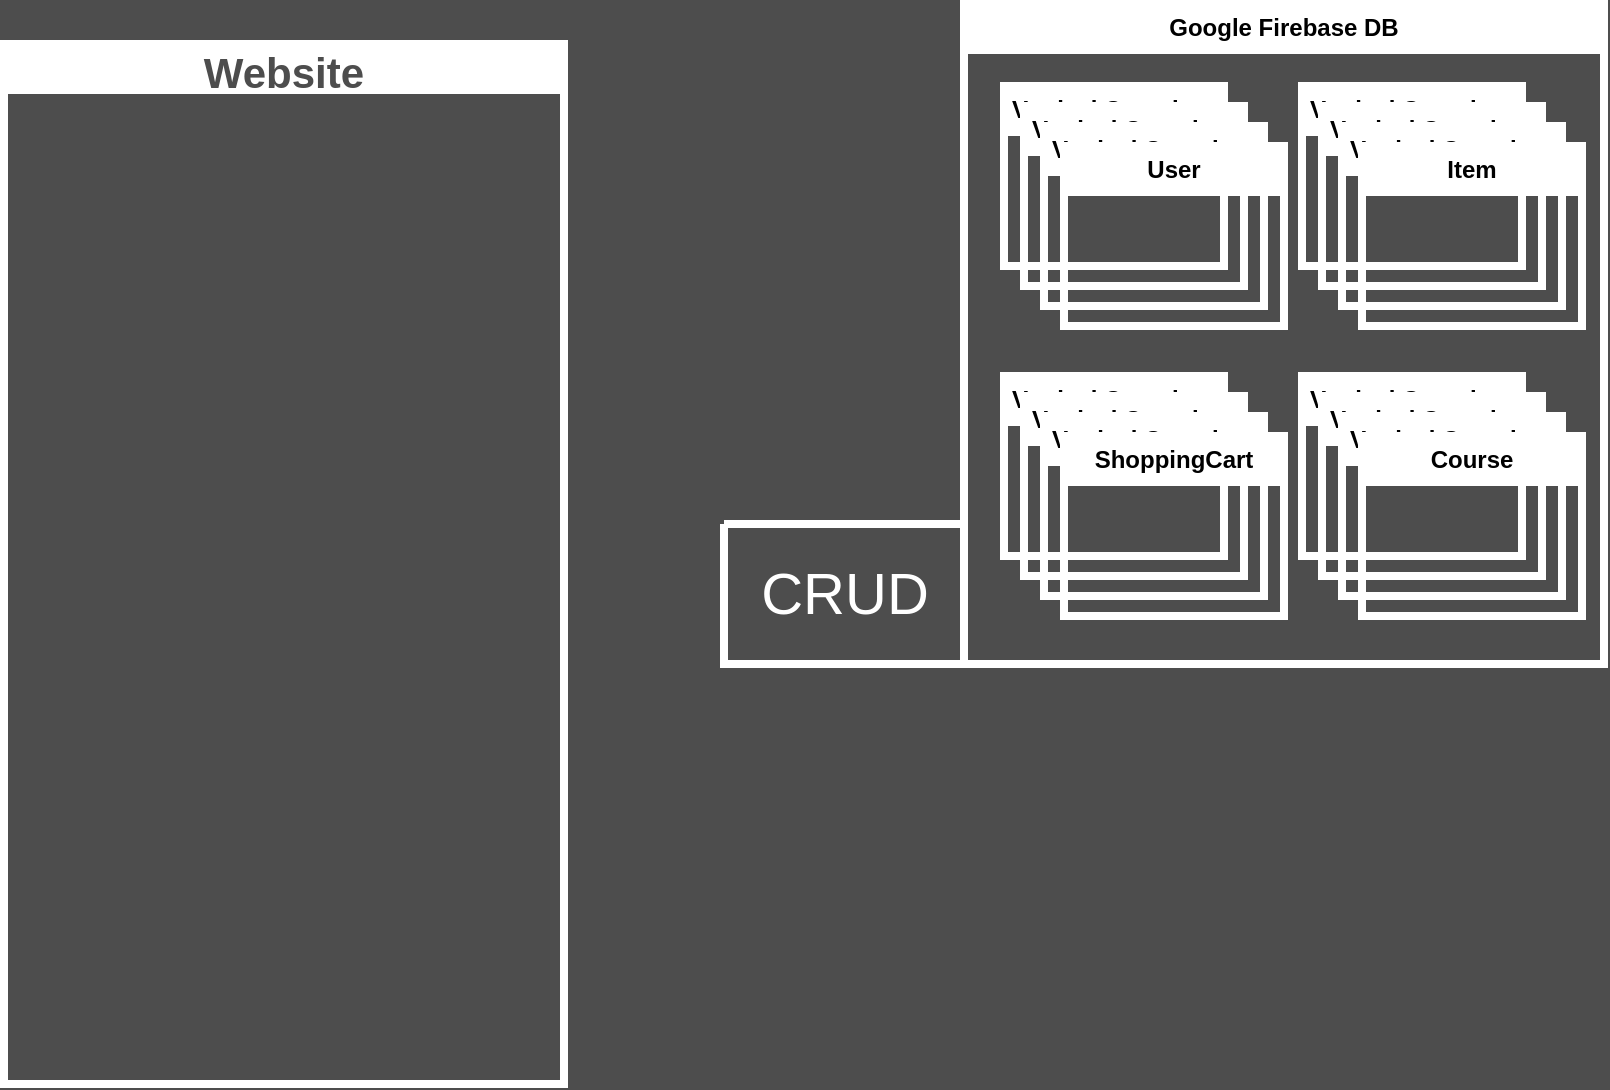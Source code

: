 <mxfile version="20.8.20" type="github">
  <diagram name="‫עמוד-1‬" id="qi8N1jVwXG6zuJL_99tc">
    <mxGraphModel dx="954" dy="559" grid="1" gridSize="10" guides="1" tooltips="1" connect="1" arrows="1" fold="1" page="1" pageScale="1" pageWidth="850" pageHeight="1100" background="#4D4D4D" math="0" shadow="0">
      <root>
        <mxCell id="0" />
        <mxCell id="1" parent="0" />
        <mxCell id="ImCbX07-H54w_GsQOJgO-1" value="Google Firebase DB" style="swimlane;whiteSpace=wrap;html=1;strokeColor=#FFFFFF;strokeWidth=4;" vertex="1" parent="1">
          <mxGeometry x="520" y="20" width="320" height="330" as="geometry" />
        </mxCell>
        <mxCell id="ImCbX07-H54w_GsQOJgO-2" value="Vertical Container" style="swimlane;whiteSpace=wrap;html=1;strokeColor=#FFFFFF;strokeWidth=4;" vertex="1" parent="ImCbX07-H54w_GsQOJgO-1">
          <mxGeometry x="20" y="41" width="110" height="90" as="geometry" />
        </mxCell>
        <mxCell id="ImCbX07-H54w_GsQOJgO-3" value="Vertical Container" style="swimlane;whiteSpace=wrap;html=1;strokeColor=#FFFFFF;strokeWidth=4;" vertex="1" parent="1">
          <mxGeometry x="550" y="71" width="110" height="90" as="geometry" />
        </mxCell>
        <mxCell id="ImCbX07-H54w_GsQOJgO-4" value="Vertical Container" style="swimlane;whiteSpace=wrap;html=1;strokeColor=#FFFFFF;strokeWidth=4;" vertex="1" parent="1">
          <mxGeometry x="560" y="81" width="110" height="90" as="geometry" />
        </mxCell>
        <mxCell id="ImCbX07-H54w_GsQOJgO-5" value="User" style="swimlane;whiteSpace=wrap;html=1;strokeColor=#FFFFFF;strokeWidth=4;" vertex="1" parent="1">
          <mxGeometry x="570" y="91" width="110" height="90" as="geometry" />
        </mxCell>
        <mxCell id="ImCbX07-H54w_GsQOJgO-26" value="Vertical Container" style="swimlane;whiteSpace=wrap;html=1;strokeColor=#FFFFFF;strokeWidth=4;" vertex="1" parent="1">
          <mxGeometry x="689" y="61" width="110" height="90" as="geometry" />
        </mxCell>
        <mxCell id="ImCbX07-H54w_GsQOJgO-27" value="Vertical Container" style="swimlane;whiteSpace=wrap;html=1;strokeColor=#FFFFFF;strokeWidth=4;" vertex="1" parent="1">
          <mxGeometry x="699" y="71" width="110" height="90" as="geometry" />
        </mxCell>
        <mxCell id="ImCbX07-H54w_GsQOJgO-28" value="Vertical Container" style="swimlane;whiteSpace=wrap;html=1;strokeColor=#FFFFFF;strokeWidth=4;" vertex="1" parent="1">
          <mxGeometry x="709" y="81" width="110" height="90" as="geometry" />
        </mxCell>
        <mxCell id="ImCbX07-H54w_GsQOJgO-29" value="Item" style="swimlane;whiteSpace=wrap;html=1;strokeColor=#FFFFFF;strokeWidth=4;" vertex="1" parent="1">
          <mxGeometry x="719" y="91" width="110" height="90" as="geometry" />
        </mxCell>
        <mxCell id="ImCbX07-H54w_GsQOJgO-30" value="Vertical Container" style="swimlane;whiteSpace=wrap;html=1;strokeColor=#FFFFFF;strokeWidth=4;" vertex="1" parent="1">
          <mxGeometry x="540" y="206" width="110" height="90" as="geometry" />
        </mxCell>
        <mxCell id="ImCbX07-H54w_GsQOJgO-31" value="Vertical Container" style="swimlane;whiteSpace=wrap;html=1;strokeColor=#FFFFFF;strokeWidth=4;" vertex="1" parent="1">
          <mxGeometry x="550" y="216" width="110" height="90" as="geometry" />
        </mxCell>
        <mxCell id="ImCbX07-H54w_GsQOJgO-32" value="Vertical Container" style="swimlane;whiteSpace=wrap;html=1;strokeColor=#FFFFFF;strokeWidth=4;" vertex="1" parent="1">
          <mxGeometry x="560" y="226" width="110" height="90" as="geometry" />
        </mxCell>
        <mxCell id="ImCbX07-H54w_GsQOJgO-33" value="ShoppingCart" style="swimlane;whiteSpace=wrap;html=1;strokeColor=#FFFFFF;strokeWidth=4;" vertex="1" parent="1">
          <mxGeometry x="570" y="236" width="110" height="90" as="geometry" />
        </mxCell>
        <mxCell id="ImCbX07-H54w_GsQOJgO-34" value="Vertical Container" style="swimlane;whiteSpace=wrap;html=1;strokeColor=#FFFFFF;strokeWidth=4;" vertex="1" parent="1">
          <mxGeometry x="689" y="206" width="110" height="90" as="geometry" />
        </mxCell>
        <mxCell id="ImCbX07-H54w_GsQOJgO-35" value="Vertical Container" style="swimlane;whiteSpace=wrap;html=1;strokeColor=#FFFFFF;strokeWidth=4;" vertex="1" parent="1">
          <mxGeometry x="699" y="216" width="110" height="90" as="geometry" />
        </mxCell>
        <mxCell id="ImCbX07-H54w_GsQOJgO-36" value="Vertical Container" style="swimlane;whiteSpace=wrap;html=1;strokeColor=#FFFFFF;strokeWidth=4;" vertex="1" parent="1">
          <mxGeometry x="709" y="226" width="110" height="90" as="geometry" />
        </mxCell>
        <mxCell id="ImCbX07-H54w_GsQOJgO-37" value="Course" style="swimlane;whiteSpace=wrap;html=1;strokeColor=#FFFFFF;strokeWidth=4;" vertex="1" parent="1">
          <mxGeometry x="719" y="236" width="110" height="90" as="geometry" />
        </mxCell>
        <mxCell id="ImCbX07-H54w_GsQOJgO-39" value="" style="swimlane;startSize=0;strokeColor=#FFFFFF;strokeWidth=4;" vertex="1" parent="1">
          <mxGeometry x="400" y="280" width="120" height="70" as="geometry" />
        </mxCell>
        <mxCell id="ImCbX07-H54w_GsQOJgO-40" value="&lt;font style=&quot;font-size: 29px;&quot; color=&quot;#ffffff&quot;&gt;CRUD&lt;/font&gt;" style="text;html=1;align=center;verticalAlign=middle;resizable=0;points=[];autosize=1;strokeColor=none;fillColor=none;" vertex="1" parent="ImCbX07-H54w_GsQOJgO-39">
          <mxGeometry x="5" y="10" width="110" height="50" as="geometry" />
        </mxCell>
        <mxCell id="ImCbX07-H54w_GsQOJgO-41" value="&lt;font color=&quot;#4d4d4d&quot; style=&quot;font-size: 21px;&quot;&gt;Website&lt;/font&gt;" style="swimlane;whiteSpace=wrap;html=1;strokeColor=#FFFFFF;strokeWidth=4;fontSize=29;fontColor=#FFFFFF;" vertex="1" parent="1">
          <mxGeometry x="40" y="40" width="280" height="520" as="geometry" />
        </mxCell>
      </root>
    </mxGraphModel>
  </diagram>
</mxfile>
